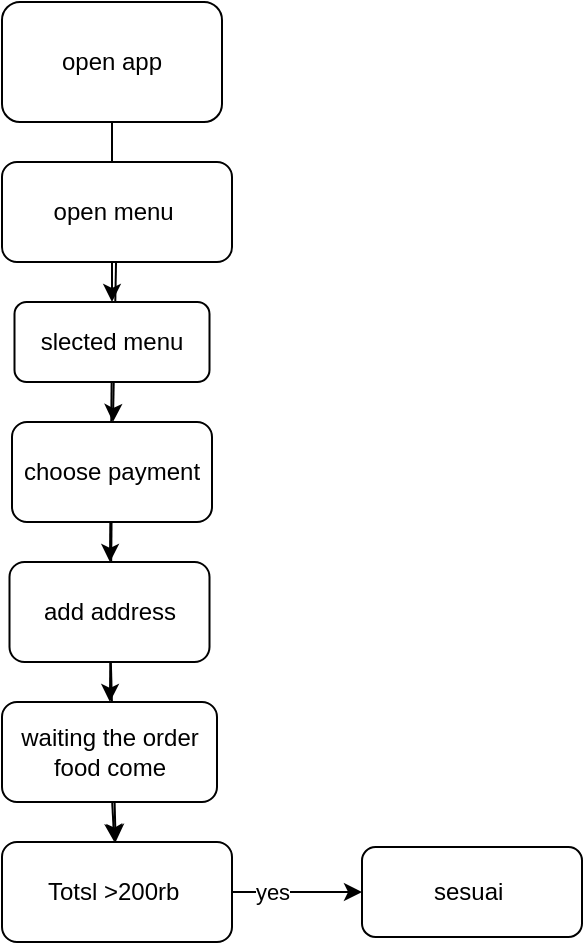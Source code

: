 <mxfile>
    <diagram id="Z2vSE0f1EesiWgILfYDr" name="Page-1">
        <mxGraphModel dx="513" dy="215" grid="1" gridSize="10" guides="1" tooltips="1" connect="1" arrows="1" fold="1" page="1" pageScale="1" pageWidth="850" pageHeight="1100" math="0" shadow="0">
            <root>
                <mxCell id="0"/>
                <mxCell id="1" parent="0"/>
                <mxCell id="17" value="" style="edgeStyle=none;html=1;" edge="1" parent="1" source="2" target="4">
                    <mxGeometry relative="1" as="geometry"/>
                </mxCell>
                <mxCell id="2" value="open app" style="rounded=1;whiteSpace=wrap;html=1;" parent="1" vertex="1">
                    <mxGeometry x="130" y="60" width="110" height="60" as="geometry"/>
                </mxCell>
                <mxCell id="16" value="" style="edgeStyle=none;html=1;" edge="1" parent="1" source="3" target="5">
                    <mxGeometry relative="1" as="geometry"/>
                </mxCell>
                <mxCell id="3" value="open menu&amp;nbsp;" style="rounded=1;whiteSpace=wrap;html=1;" parent="1" vertex="1">
                    <mxGeometry x="130" y="140" width="115" height="50" as="geometry"/>
                </mxCell>
                <mxCell id="15" value="" style="edgeStyle=none;html=1;" edge="1" parent="1" source="4" target="6">
                    <mxGeometry relative="1" as="geometry"/>
                </mxCell>
                <mxCell id="4" value="slected menu" style="rounded=1;whiteSpace=wrap;html=1;" parent="1" vertex="1">
                    <mxGeometry x="136.25" y="210" width="97.5" height="40" as="geometry"/>
                </mxCell>
                <mxCell id="12" value="" style="edgeStyle=none;html=1;" edge="1" parent="1" source="5" target="7">
                    <mxGeometry relative="1" as="geometry"/>
                </mxCell>
                <mxCell id="5" value="choose payment" style="rounded=1;whiteSpace=wrap;html=1;" parent="1" vertex="1">
                    <mxGeometry x="135" y="270" width="100" height="50" as="geometry"/>
                </mxCell>
                <mxCell id="13" value="" style="edgeStyle=none;html=1;" edge="1" parent="1" source="6" target="8">
                    <mxGeometry relative="1" as="geometry"/>
                </mxCell>
                <mxCell id="6" value="add address" style="rounded=1;whiteSpace=wrap;html=1;" parent="1" vertex="1">
                    <mxGeometry x="133.75" y="340" width="100" height="50" as="geometry"/>
                </mxCell>
                <mxCell id="14" value="" style="edgeStyle=none;html=1;" edge="1" parent="1" source="7" target="8">
                    <mxGeometry relative="1" as="geometry"/>
                </mxCell>
                <mxCell id="7" value="waiting the order food come" style="rounded=1;whiteSpace=wrap;html=1;" parent="1" vertex="1">
                    <mxGeometry x="130" y="410" width="107.5" height="50" as="geometry"/>
                </mxCell>
                <mxCell id="10" value="" style="edgeStyle=none;html=1;" edge="1" parent="1" source="8" target="9">
                    <mxGeometry relative="1" as="geometry"/>
                </mxCell>
                <mxCell id="11" value="yes" style="edgeLabel;html=1;align=center;verticalAlign=middle;resizable=0;points=[];" vertex="1" connectable="0" parent="10">
                    <mxGeometry x="-0.385" relative="1" as="geometry">
                        <mxPoint as="offset"/>
                    </mxGeometry>
                </mxCell>
                <mxCell id="8" value="Totsl &amp;gt;200rb&amp;nbsp;" style="rounded=1;whiteSpace=wrap;html=1;" parent="1" vertex="1">
                    <mxGeometry x="130" y="480" width="115" height="50" as="geometry"/>
                </mxCell>
                <mxCell id="9" value="sesuai&amp;nbsp;" style="rounded=1;whiteSpace=wrap;html=1;" vertex="1" parent="1">
                    <mxGeometry x="310" y="482.5" width="110" height="45" as="geometry"/>
                </mxCell>
            </root>
        </mxGraphModel>
    </diagram>
</mxfile>